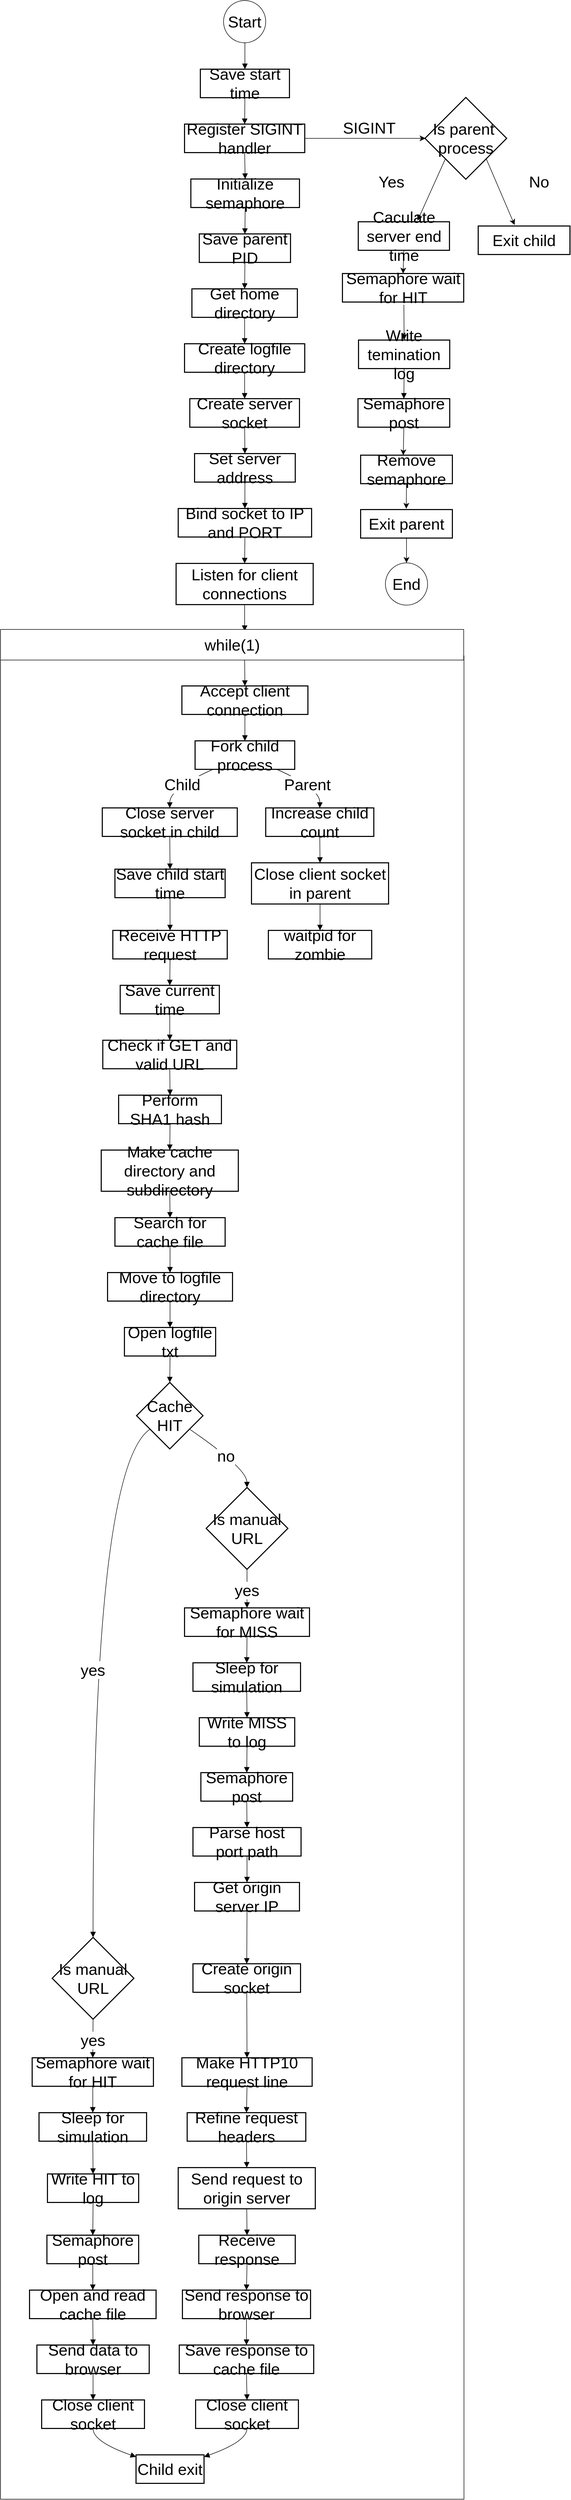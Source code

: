 <mxfile version="27.0.6">
  <diagram name="페이지-1" id="zDfLIeBpHApkDFXWpUh5">
    <mxGraphModel dx="3974" dy="2454" grid="0" gridSize="10" guides="1" tooltips="1" connect="1" arrows="1" fold="1" page="0" pageScale="1" pageWidth="827" pageHeight="1169" math="0" shadow="0">
      <root>
        <mxCell id="0" />
        <mxCell id="1" parent="0" />
        <mxCell id="IfUtFwwpCATrcM6f2Ggm-107" value="" style="rounded=0;whiteSpace=wrap;html=1;fontSize=30;" vertex="1" parent="1">
          <mxGeometry x="-35" y="1235" width="879" height="3491" as="geometry" />
        </mxCell>
        <mxCell id="IfUtFwwpCATrcM6f2Ggm-2" value="Save start time" style="whiteSpace=wrap;strokeWidth=2;fontSize=30;" vertex="1" parent="1">
          <mxGeometry x="344" y="124" width="169" height="54" as="geometry" />
        </mxCell>
        <mxCell id="IfUtFwwpCATrcM6f2Ggm-108" style="edgeStyle=none;curved=1;rounded=0;orthogonalLoop=1;jettySize=auto;html=1;exitX=1;exitY=0.5;exitDx=0;exitDy=0;fontSize=30;startSize=8;endSize=8;" edge="1" parent="1" source="IfUtFwwpCATrcM6f2Ggm-3">
          <mxGeometry relative="1" as="geometry">
            <mxPoint x="771" y="255" as="targetPoint" />
          </mxGeometry>
        </mxCell>
        <mxCell id="IfUtFwwpCATrcM6f2Ggm-3" value="Register SIGINT handler" style="whiteSpace=wrap;strokeWidth=2;fontSize=30;" vertex="1" parent="1">
          <mxGeometry x="314" y="228" width="228" height="54" as="geometry" />
        </mxCell>
        <mxCell id="IfUtFwwpCATrcM6f2Ggm-4" value="Initialize semaphore" style="whiteSpace=wrap;strokeWidth=2;fontSize=30;" vertex="1" parent="1">
          <mxGeometry x="326" y="332" width="206" height="54" as="geometry" />
        </mxCell>
        <mxCell id="IfUtFwwpCATrcM6f2Ggm-5" value="Save parent PID" style="whiteSpace=wrap;strokeWidth=2;fontSize=30;" vertex="1" parent="1">
          <mxGeometry x="342" y="436" width="173" height="54" as="geometry" />
        </mxCell>
        <mxCell id="IfUtFwwpCATrcM6f2Ggm-6" value="Get home directory" style="whiteSpace=wrap;strokeWidth=2;fontSize=30;" vertex="1" parent="1">
          <mxGeometry x="328" y="540" width="200" height="54" as="geometry" />
        </mxCell>
        <mxCell id="IfUtFwwpCATrcM6f2Ggm-7" value="Create logfile directory" style="whiteSpace=wrap;strokeWidth=2;fontSize=30;" vertex="1" parent="1">
          <mxGeometry x="314" y="644" width="228" height="54" as="geometry" />
        </mxCell>
        <mxCell id="IfUtFwwpCATrcM6f2Ggm-8" value="Create server socket" style="whiteSpace=wrap;strokeWidth=2;fontSize=30;" vertex="1" parent="1">
          <mxGeometry x="324" y="748" width="208" height="54" as="geometry" />
        </mxCell>
        <mxCell id="IfUtFwwpCATrcM6f2Ggm-9" value="Set server address" style="whiteSpace=wrap;strokeWidth=2;fontSize=30;" vertex="1" parent="1">
          <mxGeometry x="333" y="852" width="191" height="54" as="geometry" />
        </mxCell>
        <mxCell id="IfUtFwwpCATrcM6f2Ggm-10" value="Bind socket to IP and PORT" style="whiteSpace=wrap;strokeWidth=2;fontSize=30;" vertex="1" parent="1">
          <mxGeometry x="302" y="956" width="253" height="54" as="geometry" />
        </mxCell>
        <mxCell id="IfUtFwwpCATrcM6f2Ggm-11" value="Listen for client connections" style="whiteSpace=wrap;strokeWidth=2;fontSize=30;" vertex="1" parent="1">
          <mxGeometry x="298" y="1060" width="260" height="78" as="geometry" />
        </mxCell>
        <mxCell id="IfUtFwwpCATrcM6f2Ggm-13" value="Accept client connection" style="whiteSpace=wrap;strokeWidth=2;fontSize=30;" vertex="1" parent="1">
          <mxGeometry x="309" y="1292" width="239" height="54" as="geometry" />
        </mxCell>
        <mxCell id="IfUtFwwpCATrcM6f2Ggm-14" value="Fork child process" style="whiteSpace=wrap;strokeWidth=2;fontSize=30;" vertex="1" parent="1">
          <mxGeometry x="334" y="1396" width="189" height="54" as="geometry" />
        </mxCell>
        <mxCell id="IfUtFwwpCATrcM6f2Ggm-15" value="Close server socket in child" style="whiteSpace=wrap;strokeWidth=2;fontSize=30;" vertex="1" parent="1">
          <mxGeometry x="158" y="1523" width="256" height="54" as="geometry" />
        </mxCell>
        <mxCell id="IfUtFwwpCATrcM6f2Ggm-16" value="Save child start time" style="whiteSpace=wrap;strokeWidth=2;fontSize=30;" vertex="1" parent="1">
          <mxGeometry x="182" y="1639" width="209" height="54" as="geometry" />
        </mxCell>
        <mxCell id="IfUtFwwpCATrcM6f2Ggm-17" value="Receive HTTP request" style="whiteSpace=wrap;strokeWidth=2;fontSize=30;" vertex="1" parent="1">
          <mxGeometry x="178" y="1755" width="217" height="54" as="geometry" />
        </mxCell>
        <mxCell id="IfUtFwwpCATrcM6f2Ggm-18" value="Save current time" style="whiteSpace=wrap;strokeWidth=2;fontSize=30;" vertex="1" parent="1">
          <mxGeometry x="192" y="1859" width="188" height="54" as="geometry" />
        </mxCell>
        <mxCell id="IfUtFwwpCATrcM6f2Ggm-19" value="Check if GET and valid URL" style="whiteSpace=wrap;strokeWidth=2;fontSize=30;" vertex="1" parent="1">
          <mxGeometry x="159" y="1963" width="254" height="54" as="geometry" />
        </mxCell>
        <mxCell id="IfUtFwwpCATrcM6f2Ggm-20" value="Perform SHA1 hash" style="whiteSpace=wrap;strokeWidth=2;fontSize=30;" vertex="1" parent="1">
          <mxGeometry x="189" y="2067" width="195" height="54" as="geometry" />
        </mxCell>
        <mxCell id="IfUtFwwpCATrcM6f2Ggm-21" value="Make cache directory and subdirectory" style="whiteSpace=wrap;strokeWidth=2;fontSize=30;" vertex="1" parent="1">
          <mxGeometry x="156" y="2171" width="260" height="78" as="geometry" />
        </mxCell>
        <mxCell id="IfUtFwwpCATrcM6f2Ggm-22" value="Search for cache file" style="whiteSpace=wrap;strokeWidth=2;fontSize=30;" vertex="1" parent="1">
          <mxGeometry x="182" y="2299" width="209" height="54" as="geometry" />
        </mxCell>
        <mxCell id="IfUtFwwpCATrcM6f2Ggm-23" value="Move to logfile directory" style="whiteSpace=wrap;strokeWidth=2;fontSize=30;" vertex="1" parent="1">
          <mxGeometry x="168" y="2403" width="237" height="54" as="geometry" />
        </mxCell>
        <mxCell id="IfUtFwwpCATrcM6f2Ggm-24" value="Open logfile txt" style="whiteSpace=wrap;strokeWidth=2;fontSize=30;" vertex="1" parent="1">
          <mxGeometry x="200" y="2507" width="173" height="54" as="geometry" />
        </mxCell>
        <mxCell id="IfUtFwwpCATrcM6f2Ggm-25" value="Cache HIT" style="rhombus;strokeWidth=2;whiteSpace=wrap;fontSize=30;" vertex="1" parent="1">
          <mxGeometry x="223" y="2611" width="126" height="126" as="geometry" />
        </mxCell>
        <mxCell id="IfUtFwwpCATrcM6f2Ggm-26" value="Is manual URL" style="rhombus;strokeWidth=2;whiteSpace=wrap;fontSize=30;" vertex="1" parent="1">
          <mxGeometry x="63" y="3662" width="155" height="155" as="geometry" />
        </mxCell>
        <mxCell id="IfUtFwwpCATrcM6f2Ggm-27" value="Semaphore wait for HIT" style="whiteSpace=wrap;strokeWidth=2;fontSize=30;" vertex="1" parent="1">
          <mxGeometry x="25" y="3890" width="230" height="54" as="geometry" />
        </mxCell>
        <mxCell id="IfUtFwwpCATrcM6f2Ggm-28" value="Sleep for simulation" style="whiteSpace=wrap;strokeWidth=2;fontSize=30;" vertex="1" parent="1">
          <mxGeometry x="38" y="3994" width="204" height="54" as="geometry" />
        </mxCell>
        <mxCell id="IfUtFwwpCATrcM6f2Ggm-29" value="Write HIT to log" style="whiteSpace=wrap;strokeWidth=2;fontSize=30;" vertex="1" parent="1">
          <mxGeometry x="54" y="4110" width="173" height="54" as="geometry" />
        </mxCell>
        <mxCell id="IfUtFwwpCATrcM6f2Ggm-30" value="Semaphore post" style="whiteSpace=wrap;strokeWidth=2;fontSize=30;" vertex="1" parent="1">
          <mxGeometry x="53" y="4226" width="174" height="54" as="geometry" />
        </mxCell>
        <mxCell id="IfUtFwwpCATrcM6f2Ggm-31" value="Open and read cache file" style="whiteSpace=wrap;strokeWidth=2;fontSize=30;" vertex="1" parent="1">
          <mxGeometry x="20" y="4330" width="240" height="54" as="geometry" />
        </mxCell>
        <mxCell id="IfUtFwwpCATrcM6f2Ggm-32" value="Send data to browser" style="whiteSpace=wrap;strokeWidth=2;fontSize=30;" vertex="1" parent="1">
          <mxGeometry x="34" y="4434" width="213" height="54" as="geometry" />
        </mxCell>
        <mxCell id="IfUtFwwpCATrcM6f2Ggm-33" value="Is manual URL" style="rhombus;strokeWidth=2;whiteSpace=wrap;fontSize=30;" vertex="1" parent="1">
          <mxGeometry x="355" y="2810" width="155" height="155" as="geometry" />
        </mxCell>
        <mxCell id="IfUtFwwpCATrcM6f2Ggm-34" value="Semaphore wait for MISS" style="whiteSpace=wrap;strokeWidth=2;fontSize=30;" vertex="1" parent="1">
          <mxGeometry x="314" y="3038" width="237" height="54" as="geometry" />
        </mxCell>
        <mxCell id="IfUtFwwpCATrcM6f2Ggm-35" value="Sleep for simulation" style="whiteSpace=wrap;strokeWidth=2;fontSize=30;" vertex="1" parent="1">
          <mxGeometry x="330" y="3142" width="204" height="54" as="geometry" />
        </mxCell>
        <mxCell id="IfUtFwwpCATrcM6f2Ggm-36" value="Write MISS to log" style="whiteSpace=wrap;strokeWidth=2;fontSize=30;" vertex="1" parent="1">
          <mxGeometry x="342" y="3246" width="181" height="54" as="geometry" />
        </mxCell>
        <mxCell id="IfUtFwwpCATrcM6f2Ggm-37" value="Semaphore post" style="whiteSpace=wrap;strokeWidth=2;fontSize=30;" vertex="1" parent="1">
          <mxGeometry x="345" y="3350" width="174" height="54" as="geometry" />
        </mxCell>
        <mxCell id="IfUtFwwpCATrcM6f2Ggm-38" value="Parse host port path" style="whiteSpace=wrap;strokeWidth=2;fontSize=30;" vertex="1" parent="1">
          <mxGeometry x="330" y="3454" width="205" height="54" as="geometry" />
        </mxCell>
        <mxCell id="IfUtFwwpCATrcM6f2Ggm-39" value="Get origin server IP" style="whiteSpace=wrap;strokeWidth=2;fontSize=30;" vertex="1" parent="1">
          <mxGeometry x="333" y="3558" width="199" height="54" as="geometry" />
        </mxCell>
        <mxCell id="IfUtFwwpCATrcM6f2Ggm-40" value="Create origin socket" style="whiteSpace=wrap;strokeWidth=2;fontSize=30;" vertex="1" parent="1">
          <mxGeometry x="330" y="3712" width="204" height="54" as="geometry" />
        </mxCell>
        <mxCell id="IfUtFwwpCATrcM6f2Ggm-41" value="Make HTTP10 request line" style="whiteSpace=wrap;strokeWidth=2;fontSize=30;" vertex="1" parent="1">
          <mxGeometry x="309" y="3890" width="247" height="54" as="geometry" />
        </mxCell>
        <mxCell id="IfUtFwwpCATrcM6f2Ggm-42" value="Refine request headers" style="whiteSpace=wrap;strokeWidth=2;fontSize=30;" vertex="1" parent="1">
          <mxGeometry x="319" y="3994" width="225" height="54" as="geometry" />
        </mxCell>
        <mxCell id="IfUtFwwpCATrcM6f2Ggm-43" value="Send request to origin server" style="whiteSpace=wrap;strokeWidth=2;fontSize=30;" vertex="1" parent="1">
          <mxGeometry x="302" y="4098" width="260" height="78" as="geometry" />
        </mxCell>
        <mxCell id="IfUtFwwpCATrcM6f2Ggm-44" value="Receive response" style="whiteSpace=wrap;strokeWidth=2;fontSize=30;" vertex="1" parent="1">
          <mxGeometry x="341" y="4226" width="183" height="54" as="geometry" />
        </mxCell>
        <mxCell id="IfUtFwwpCATrcM6f2Ggm-45" value="Send response to browser" style="whiteSpace=wrap;strokeWidth=2;fontSize=30;" vertex="1" parent="1">
          <mxGeometry x="310" y="4330" width="243" height="54" as="geometry" />
        </mxCell>
        <mxCell id="IfUtFwwpCATrcM6f2Ggm-46" value="Save response to cache file" style="whiteSpace=wrap;strokeWidth=2;fontSize=30;" vertex="1" parent="1">
          <mxGeometry x="304" y="4434" width="255" height="54" as="geometry" />
        </mxCell>
        <mxCell id="IfUtFwwpCATrcM6f2Ggm-47" value="Close client socket" style="whiteSpace=wrap;strokeWidth=2;fontSize=30;" vertex="1" parent="1">
          <mxGeometry x="43" y="4538" width="195" height="54" as="geometry" />
        </mxCell>
        <mxCell id="IfUtFwwpCATrcM6f2Ggm-48" value="Close client socket" style="whiteSpace=wrap;strokeWidth=2;fontSize=30;" vertex="1" parent="1">
          <mxGeometry x="335" y="4538" width="195" height="54" as="geometry" />
        </mxCell>
        <mxCell id="IfUtFwwpCATrcM6f2Ggm-49" value="Child exit" style="whiteSpace=wrap;strokeWidth=2;fontSize=30;" vertex="1" parent="1">
          <mxGeometry x="222" y="4642" width="129" height="54" as="geometry" />
        </mxCell>
        <mxCell id="IfUtFwwpCATrcM6f2Ggm-50" value="Increase child count" style="whiteSpace=wrap;strokeWidth=2;fontSize=30;" vertex="1" parent="1">
          <mxGeometry x="468" y="1523" width="205" height="54" as="geometry" />
        </mxCell>
        <mxCell id="IfUtFwwpCATrcM6f2Ggm-51" value="Close client socket in parent" style="whiteSpace=wrap;strokeWidth=2;fontSize=30;" vertex="1" parent="1">
          <mxGeometry x="441" y="1627" width="260" height="78" as="geometry" />
        </mxCell>
        <mxCell id="IfUtFwwpCATrcM6f2Ggm-52" value="waitpid for zombie" style="whiteSpace=wrap;strokeWidth=2;fontSize=30;" vertex="1" parent="1">
          <mxGeometry x="473" y="1755" width="196" height="54" as="geometry" />
        </mxCell>
        <mxCell id="IfUtFwwpCATrcM6f2Ggm-53" value="" style="curved=1;startArrow=none;endArrow=block;exitX=0.5;exitY=1;entryX=0.5;entryY=0;rounded=0;fontSize=30;startSize=8;endSize=8;" edge="1" parent="1" target="IfUtFwwpCATrcM6f2Ggm-2">
          <mxGeometry relative="1" as="geometry">
            <Array as="points" />
            <mxPoint x="428.5" y="74" as="sourcePoint" />
          </mxGeometry>
        </mxCell>
        <mxCell id="IfUtFwwpCATrcM6f2Ggm-54" value="" style="curved=1;startArrow=none;endArrow=block;exitX=0.5;exitY=1;entryX=0.5;entryY=0;rounded=0;fontSize=30;startSize=8;endSize=8;" edge="1" parent="1" source="IfUtFwwpCATrcM6f2Ggm-2" target="IfUtFwwpCATrcM6f2Ggm-3">
          <mxGeometry relative="1" as="geometry">
            <Array as="points" />
          </mxGeometry>
        </mxCell>
        <mxCell id="IfUtFwwpCATrcM6f2Ggm-55" value="" style="curved=1;startArrow=none;endArrow=block;exitX=0.5;exitY=1;entryX=0.5;entryY=0;rounded=0;fontSize=30;startSize=8;endSize=8;" edge="1" parent="1" source="IfUtFwwpCATrcM6f2Ggm-3" target="IfUtFwwpCATrcM6f2Ggm-4">
          <mxGeometry relative="1" as="geometry">
            <Array as="points" />
          </mxGeometry>
        </mxCell>
        <mxCell id="IfUtFwwpCATrcM6f2Ggm-56" value="" style="curved=1;startArrow=none;endArrow=block;exitX=0.5;exitY=1;entryX=0.5;entryY=0;rounded=0;fontSize=30;startSize=8;endSize=8;" edge="1" parent="1" source="IfUtFwwpCATrcM6f2Ggm-4" target="IfUtFwwpCATrcM6f2Ggm-5">
          <mxGeometry relative="1" as="geometry">
            <Array as="points" />
          </mxGeometry>
        </mxCell>
        <mxCell id="IfUtFwwpCATrcM6f2Ggm-57" value="" style="curved=1;startArrow=none;endArrow=block;exitX=0.5;exitY=1;entryX=0.5;entryY=0;rounded=0;fontSize=30;startSize=8;endSize=8;" edge="1" parent="1" source="IfUtFwwpCATrcM6f2Ggm-5" target="IfUtFwwpCATrcM6f2Ggm-6">
          <mxGeometry relative="1" as="geometry">
            <Array as="points" />
          </mxGeometry>
        </mxCell>
        <mxCell id="IfUtFwwpCATrcM6f2Ggm-58" value="" style="curved=1;startArrow=none;endArrow=block;exitX=0.5;exitY=1;entryX=0.5;entryY=0;rounded=0;fontSize=30;startSize=8;endSize=8;" edge="1" parent="1" source="IfUtFwwpCATrcM6f2Ggm-6" target="IfUtFwwpCATrcM6f2Ggm-7">
          <mxGeometry relative="1" as="geometry">
            <Array as="points" />
          </mxGeometry>
        </mxCell>
        <mxCell id="IfUtFwwpCATrcM6f2Ggm-59" value="" style="curved=1;startArrow=none;endArrow=block;exitX=0.5;exitY=1;entryX=0.5;entryY=0;rounded=0;fontSize=30;startSize=8;endSize=8;" edge="1" parent="1" source="IfUtFwwpCATrcM6f2Ggm-7" target="IfUtFwwpCATrcM6f2Ggm-8">
          <mxGeometry relative="1" as="geometry">
            <Array as="points" />
          </mxGeometry>
        </mxCell>
        <mxCell id="IfUtFwwpCATrcM6f2Ggm-60" value="" style="curved=1;startArrow=none;endArrow=block;exitX=0.5;exitY=1;entryX=0.5;entryY=0;rounded=0;fontSize=30;startSize=8;endSize=8;" edge="1" parent="1" source="IfUtFwwpCATrcM6f2Ggm-8" target="IfUtFwwpCATrcM6f2Ggm-9">
          <mxGeometry relative="1" as="geometry">
            <Array as="points" />
          </mxGeometry>
        </mxCell>
        <mxCell id="IfUtFwwpCATrcM6f2Ggm-61" value="" style="curved=1;startArrow=none;endArrow=block;exitX=0.5;exitY=1;entryX=0.5;entryY=0;rounded=0;fontSize=30;startSize=8;endSize=8;" edge="1" parent="1" source="IfUtFwwpCATrcM6f2Ggm-9" target="IfUtFwwpCATrcM6f2Ggm-10">
          <mxGeometry relative="1" as="geometry">
            <Array as="points" />
          </mxGeometry>
        </mxCell>
        <mxCell id="IfUtFwwpCATrcM6f2Ggm-62" value="" style="curved=1;startArrow=none;endArrow=block;exitX=0.5;exitY=1;entryX=0.5;entryY=0;rounded=0;fontSize=30;startSize=8;endSize=8;" edge="1" parent="1" source="IfUtFwwpCATrcM6f2Ggm-10" target="IfUtFwwpCATrcM6f2Ggm-11">
          <mxGeometry relative="1" as="geometry">
            <Array as="points" />
          </mxGeometry>
        </mxCell>
        <mxCell id="IfUtFwwpCATrcM6f2Ggm-63" value="" style="curved=1;startArrow=none;endArrow=block;exitX=0.5;exitY=1;entryX=0.5;entryY=0;rounded=0;fontSize=30;startSize=8;endSize=8;" edge="1" parent="1" source="IfUtFwwpCATrcM6f2Ggm-11">
          <mxGeometry relative="1" as="geometry">
            <Array as="points" />
            <mxPoint x="428.0" y="1188.0" as="targetPoint" />
          </mxGeometry>
        </mxCell>
        <mxCell id="IfUtFwwpCATrcM6f2Ggm-64" value="" style="curved=1;startArrow=none;endArrow=block;exitX=0.5;exitY=1;entryX=0.5;entryY=0;rounded=0;fontSize=30;startSize=8;endSize=8;" edge="1" parent="1" target="IfUtFwwpCATrcM6f2Ggm-13">
          <mxGeometry relative="1" as="geometry">
            <Array as="points" />
            <mxPoint x="428.0" y="1242" as="sourcePoint" />
          </mxGeometry>
        </mxCell>
        <mxCell id="IfUtFwwpCATrcM6f2Ggm-65" value="" style="curved=1;startArrow=none;endArrow=block;exitX=0.5;exitY=1;entryX=0.5;entryY=0;rounded=0;fontSize=30;startSize=8;endSize=8;" edge="1" parent="1" source="IfUtFwwpCATrcM6f2Ggm-13" target="IfUtFwwpCATrcM6f2Ggm-14">
          <mxGeometry relative="1" as="geometry">
            <Array as="points" />
          </mxGeometry>
        </mxCell>
        <mxCell id="IfUtFwwpCATrcM6f2Ggm-66" value="Child" style="curved=1;startArrow=none;endArrow=block;exitX=0.18;exitY=1;entryX=0.5;entryY=0;rounded=0;fontSize=30;startSize=8;endSize=8;" edge="1" parent="1" source="IfUtFwwpCATrcM6f2Ggm-14" target="IfUtFwwpCATrcM6f2Ggm-15">
          <mxGeometry relative="1" as="geometry">
            <Array as="points">
              <mxPoint x="286" y="1486" />
            </Array>
          </mxGeometry>
        </mxCell>
        <mxCell id="IfUtFwwpCATrcM6f2Ggm-67" value="" style="curved=1;startArrow=none;endArrow=block;exitX=0.5;exitY=1;entryX=0.5;entryY=0;rounded=0;fontSize=30;startSize=8;endSize=8;" edge="1" parent="1" source="IfUtFwwpCATrcM6f2Ggm-15" target="IfUtFwwpCATrcM6f2Ggm-16">
          <mxGeometry relative="1" as="geometry">
            <Array as="points" />
          </mxGeometry>
        </mxCell>
        <mxCell id="IfUtFwwpCATrcM6f2Ggm-68" value="" style="curved=1;startArrow=none;endArrow=block;exitX=0.5;exitY=1;entryX=0.5;entryY=0;rounded=0;fontSize=30;startSize=8;endSize=8;" edge="1" parent="1" source="IfUtFwwpCATrcM6f2Ggm-16" target="IfUtFwwpCATrcM6f2Ggm-17">
          <mxGeometry relative="1" as="geometry">
            <Array as="points" />
          </mxGeometry>
        </mxCell>
        <mxCell id="IfUtFwwpCATrcM6f2Ggm-69" value="" style="curved=1;startArrow=none;endArrow=block;exitX=0.5;exitY=1;entryX=0.5;entryY=0;rounded=0;fontSize=30;startSize=8;endSize=8;" edge="1" parent="1" source="IfUtFwwpCATrcM6f2Ggm-17" target="IfUtFwwpCATrcM6f2Ggm-18">
          <mxGeometry relative="1" as="geometry">
            <Array as="points" />
          </mxGeometry>
        </mxCell>
        <mxCell id="IfUtFwwpCATrcM6f2Ggm-70" value="" style="curved=1;startArrow=none;endArrow=block;exitX=0.5;exitY=1;entryX=0.5;entryY=0;rounded=0;fontSize=30;startSize=8;endSize=8;" edge="1" parent="1" source="IfUtFwwpCATrcM6f2Ggm-18" target="IfUtFwwpCATrcM6f2Ggm-19">
          <mxGeometry relative="1" as="geometry">
            <Array as="points" />
          </mxGeometry>
        </mxCell>
        <mxCell id="IfUtFwwpCATrcM6f2Ggm-71" value="" style="curved=1;startArrow=none;endArrow=block;exitX=0.5;exitY=1;entryX=0.5;entryY=0;rounded=0;fontSize=30;startSize=8;endSize=8;" edge="1" parent="1" source="IfUtFwwpCATrcM6f2Ggm-19" target="IfUtFwwpCATrcM6f2Ggm-20">
          <mxGeometry relative="1" as="geometry">
            <Array as="points" />
          </mxGeometry>
        </mxCell>
        <mxCell id="IfUtFwwpCATrcM6f2Ggm-72" value="" style="curved=1;startArrow=none;endArrow=block;exitX=0.5;exitY=1;entryX=0.5;entryY=0;rounded=0;fontSize=30;startSize=8;endSize=8;" edge="1" parent="1" source="IfUtFwwpCATrcM6f2Ggm-20" target="IfUtFwwpCATrcM6f2Ggm-21">
          <mxGeometry relative="1" as="geometry">
            <Array as="points" />
          </mxGeometry>
        </mxCell>
        <mxCell id="IfUtFwwpCATrcM6f2Ggm-73" value="" style="curved=1;startArrow=none;endArrow=block;exitX=0.5;exitY=1;entryX=0.5;entryY=0;rounded=0;fontSize=30;startSize=8;endSize=8;" edge="1" parent="1" source="IfUtFwwpCATrcM6f2Ggm-21" target="IfUtFwwpCATrcM6f2Ggm-22">
          <mxGeometry relative="1" as="geometry">
            <Array as="points" />
          </mxGeometry>
        </mxCell>
        <mxCell id="IfUtFwwpCATrcM6f2Ggm-74" value="" style="curved=1;startArrow=none;endArrow=block;exitX=0.5;exitY=1;entryX=0.5;entryY=0;rounded=0;fontSize=30;startSize=8;endSize=8;" edge="1" parent="1" source="IfUtFwwpCATrcM6f2Ggm-22" target="IfUtFwwpCATrcM6f2Ggm-23">
          <mxGeometry relative="1" as="geometry">
            <Array as="points" />
          </mxGeometry>
        </mxCell>
        <mxCell id="IfUtFwwpCATrcM6f2Ggm-75" value="" style="curved=1;startArrow=none;endArrow=block;exitX=0.5;exitY=1;entryX=0.5;entryY=0;rounded=0;fontSize=30;startSize=8;endSize=8;" edge="1" parent="1" source="IfUtFwwpCATrcM6f2Ggm-23" target="IfUtFwwpCATrcM6f2Ggm-24">
          <mxGeometry relative="1" as="geometry">
            <Array as="points" />
          </mxGeometry>
        </mxCell>
        <mxCell id="IfUtFwwpCATrcM6f2Ggm-76" value="" style="curved=1;startArrow=none;endArrow=block;exitX=0.5;exitY=1;entryX=0.5;entryY=0;rounded=0;fontSize=30;startSize=8;endSize=8;" edge="1" parent="1" source="IfUtFwwpCATrcM6f2Ggm-24" target="IfUtFwwpCATrcM6f2Ggm-25">
          <mxGeometry relative="1" as="geometry">
            <Array as="points" />
          </mxGeometry>
        </mxCell>
        <mxCell id="IfUtFwwpCATrcM6f2Ggm-77" value="yes" style="curved=1;startArrow=none;endArrow=block;exitX=0;exitY=0.84;entryX=0.5;entryY=0;rounded=0;fontSize=30;startSize=8;endSize=8;" edge="1" parent="1" source="IfUtFwwpCATrcM6f2Ggm-25" target="IfUtFwwpCATrcM6f2Ggm-26">
          <mxGeometry relative="1" as="geometry">
            <Array as="points">
              <mxPoint x="140" y="2774" />
            </Array>
          </mxGeometry>
        </mxCell>
        <mxCell id="IfUtFwwpCATrcM6f2Ggm-78" value="yes" style="curved=1;startArrow=none;endArrow=block;exitX=0.5;exitY=1;entryX=0.5;entryY=0;rounded=0;fontSize=30;startSize=8;endSize=8;" edge="1" parent="1" source="IfUtFwwpCATrcM6f2Ggm-26" target="IfUtFwwpCATrcM6f2Ggm-27">
          <mxGeometry relative="1" as="geometry">
            <Array as="points" />
          </mxGeometry>
        </mxCell>
        <mxCell id="IfUtFwwpCATrcM6f2Ggm-79" value="" style="curved=1;startArrow=none;endArrow=block;exitX=0.5;exitY=1;entryX=0.5;entryY=0;rounded=0;fontSize=30;startSize=8;endSize=8;" edge="1" parent="1" source="IfUtFwwpCATrcM6f2Ggm-27" target="IfUtFwwpCATrcM6f2Ggm-28">
          <mxGeometry relative="1" as="geometry">
            <Array as="points" />
          </mxGeometry>
        </mxCell>
        <mxCell id="IfUtFwwpCATrcM6f2Ggm-80" value="" style="curved=1;startArrow=none;endArrow=block;exitX=0.5;exitY=1;entryX=0.5;entryY=0;rounded=0;fontSize=30;startSize=8;endSize=8;" edge="1" parent="1" source="IfUtFwwpCATrcM6f2Ggm-28" target="IfUtFwwpCATrcM6f2Ggm-29">
          <mxGeometry relative="1" as="geometry">
            <Array as="points" />
          </mxGeometry>
        </mxCell>
        <mxCell id="IfUtFwwpCATrcM6f2Ggm-81" value="" style="curved=1;startArrow=none;endArrow=block;exitX=0.5;exitY=1;entryX=0.5;entryY=0;rounded=0;fontSize=30;startSize=8;endSize=8;" edge="1" parent="1" source="IfUtFwwpCATrcM6f2Ggm-29" target="IfUtFwwpCATrcM6f2Ggm-30">
          <mxGeometry relative="1" as="geometry">
            <Array as="points" />
          </mxGeometry>
        </mxCell>
        <mxCell id="IfUtFwwpCATrcM6f2Ggm-82" value="" style="curved=1;startArrow=none;endArrow=block;exitX=0.5;exitY=1;entryX=0.5;entryY=0;rounded=0;fontSize=30;startSize=8;endSize=8;" edge="1" parent="1" source="IfUtFwwpCATrcM6f2Ggm-30" target="IfUtFwwpCATrcM6f2Ggm-31">
          <mxGeometry relative="1" as="geometry">
            <Array as="points" />
          </mxGeometry>
        </mxCell>
        <mxCell id="IfUtFwwpCATrcM6f2Ggm-83" value="" style="curved=1;startArrow=none;endArrow=block;exitX=0.5;exitY=1;entryX=0.5;entryY=0;rounded=0;fontSize=30;startSize=8;endSize=8;" edge="1" parent="1" source="IfUtFwwpCATrcM6f2Ggm-31" target="IfUtFwwpCATrcM6f2Ggm-32">
          <mxGeometry relative="1" as="geometry">
            <Array as="points" />
          </mxGeometry>
        </mxCell>
        <mxCell id="IfUtFwwpCATrcM6f2Ggm-84" value="no" style="curved=1;startArrow=none;endArrow=block;exitX=1;exitY=0.84;entryX=0.5;entryY=0;rounded=0;fontSize=30;startSize=8;endSize=8;" edge="1" parent="1" source="IfUtFwwpCATrcM6f2Ggm-25" target="IfUtFwwpCATrcM6f2Ggm-33">
          <mxGeometry relative="1" as="geometry">
            <Array as="points">
              <mxPoint x="432" y="2774" />
            </Array>
          </mxGeometry>
        </mxCell>
        <mxCell id="IfUtFwwpCATrcM6f2Ggm-85" value="yes" style="curved=1;startArrow=none;endArrow=block;exitX=0.5;exitY=1;entryX=0.5;entryY=0;rounded=0;fontSize=30;startSize=8;endSize=8;" edge="1" parent="1" source="IfUtFwwpCATrcM6f2Ggm-33" target="IfUtFwwpCATrcM6f2Ggm-34">
          <mxGeometry relative="1" as="geometry">
            <Array as="points" />
          </mxGeometry>
        </mxCell>
        <mxCell id="IfUtFwwpCATrcM6f2Ggm-86" value="" style="curved=1;startArrow=none;endArrow=block;exitX=0.5;exitY=1;entryX=0.5;entryY=0;rounded=0;fontSize=30;startSize=8;endSize=8;" edge="1" parent="1" source="IfUtFwwpCATrcM6f2Ggm-34" target="IfUtFwwpCATrcM6f2Ggm-35">
          <mxGeometry relative="1" as="geometry">
            <Array as="points" />
          </mxGeometry>
        </mxCell>
        <mxCell id="IfUtFwwpCATrcM6f2Ggm-87" value="" style="curved=1;startArrow=none;endArrow=block;exitX=0.5;exitY=1;entryX=0.5;entryY=0;rounded=0;fontSize=30;startSize=8;endSize=8;" edge="1" parent="1" source="IfUtFwwpCATrcM6f2Ggm-35" target="IfUtFwwpCATrcM6f2Ggm-36">
          <mxGeometry relative="1" as="geometry">
            <Array as="points" />
          </mxGeometry>
        </mxCell>
        <mxCell id="IfUtFwwpCATrcM6f2Ggm-88" value="" style="curved=1;startArrow=none;endArrow=block;exitX=0.5;exitY=1;entryX=0.5;entryY=0;rounded=0;fontSize=30;startSize=8;endSize=8;" edge="1" parent="1" source="IfUtFwwpCATrcM6f2Ggm-36" target="IfUtFwwpCATrcM6f2Ggm-37">
          <mxGeometry relative="1" as="geometry">
            <Array as="points" />
          </mxGeometry>
        </mxCell>
        <mxCell id="IfUtFwwpCATrcM6f2Ggm-89" value="" style="curved=1;startArrow=none;endArrow=block;exitX=0.5;exitY=1;entryX=0.5;entryY=0;rounded=0;fontSize=30;startSize=8;endSize=8;" edge="1" parent="1" source="IfUtFwwpCATrcM6f2Ggm-37" target="IfUtFwwpCATrcM6f2Ggm-38">
          <mxGeometry relative="1" as="geometry">
            <Array as="points" />
          </mxGeometry>
        </mxCell>
        <mxCell id="IfUtFwwpCATrcM6f2Ggm-90" value="" style="curved=1;startArrow=none;endArrow=block;exitX=0.5;exitY=1;entryX=0.5;entryY=0;rounded=0;fontSize=30;startSize=8;endSize=8;" edge="1" parent="1" source="IfUtFwwpCATrcM6f2Ggm-38" target="IfUtFwwpCATrcM6f2Ggm-39">
          <mxGeometry relative="1" as="geometry">
            <Array as="points" />
          </mxGeometry>
        </mxCell>
        <mxCell id="IfUtFwwpCATrcM6f2Ggm-91" value="" style="curved=1;startArrow=none;endArrow=block;exitX=0.5;exitY=1;entryX=0.5;entryY=0.01;rounded=0;fontSize=30;startSize=8;endSize=8;" edge="1" parent="1" source="IfUtFwwpCATrcM6f2Ggm-39" target="IfUtFwwpCATrcM6f2Ggm-40">
          <mxGeometry relative="1" as="geometry">
            <Array as="points" />
          </mxGeometry>
        </mxCell>
        <mxCell id="IfUtFwwpCATrcM6f2Ggm-92" value="" style="curved=1;startArrow=none;endArrow=block;exitX=0.5;exitY=1.01;entryX=0.5;entryY=0;rounded=0;fontSize=30;startSize=8;endSize=8;" edge="1" parent="1" source="IfUtFwwpCATrcM6f2Ggm-40" target="IfUtFwwpCATrcM6f2Ggm-41">
          <mxGeometry relative="1" as="geometry">
            <Array as="points" />
          </mxGeometry>
        </mxCell>
        <mxCell id="IfUtFwwpCATrcM6f2Ggm-93" value="" style="curved=1;startArrow=none;endArrow=block;exitX=0.5;exitY=1;entryX=0.5;entryY=0;rounded=0;fontSize=30;startSize=8;endSize=8;" edge="1" parent="1" source="IfUtFwwpCATrcM6f2Ggm-41" target="IfUtFwwpCATrcM6f2Ggm-42">
          <mxGeometry relative="1" as="geometry">
            <Array as="points" />
          </mxGeometry>
        </mxCell>
        <mxCell id="IfUtFwwpCATrcM6f2Ggm-94" value="" style="curved=1;startArrow=none;endArrow=block;exitX=0.5;exitY=1;entryX=0.5;entryY=0;rounded=0;fontSize=30;startSize=8;endSize=8;" edge="1" parent="1" source="IfUtFwwpCATrcM6f2Ggm-42" target="IfUtFwwpCATrcM6f2Ggm-43">
          <mxGeometry relative="1" as="geometry">
            <Array as="points" />
          </mxGeometry>
        </mxCell>
        <mxCell id="IfUtFwwpCATrcM6f2Ggm-95" value="" style="curved=1;startArrow=none;endArrow=block;exitX=0.5;exitY=1;entryX=0.5;entryY=0;rounded=0;fontSize=30;startSize=8;endSize=8;" edge="1" parent="1" source="IfUtFwwpCATrcM6f2Ggm-43" target="IfUtFwwpCATrcM6f2Ggm-44">
          <mxGeometry relative="1" as="geometry">
            <Array as="points" />
          </mxGeometry>
        </mxCell>
        <mxCell id="IfUtFwwpCATrcM6f2Ggm-96" value="" style="curved=1;startArrow=none;endArrow=block;exitX=0.5;exitY=1;entryX=0.5;entryY=0;rounded=0;fontSize=30;startSize=8;endSize=8;" edge="1" parent="1" source="IfUtFwwpCATrcM6f2Ggm-44" target="IfUtFwwpCATrcM6f2Ggm-45">
          <mxGeometry relative="1" as="geometry">
            <Array as="points" />
          </mxGeometry>
        </mxCell>
        <mxCell id="IfUtFwwpCATrcM6f2Ggm-97" value="" style="curved=1;startArrow=none;endArrow=block;exitX=0.5;exitY=1;entryX=0.5;entryY=0;rounded=0;fontSize=30;startSize=8;endSize=8;" edge="1" parent="1" source="IfUtFwwpCATrcM6f2Ggm-45" target="IfUtFwwpCATrcM6f2Ggm-46">
          <mxGeometry relative="1" as="geometry">
            <Array as="points" />
          </mxGeometry>
        </mxCell>
        <mxCell id="IfUtFwwpCATrcM6f2Ggm-98" value="" style="curved=1;startArrow=none;endArrow=block;exitX=0.5;exitY=1;entryX=0.5;entryY=0;rounded=0;fontSize=30;startSize=8;endSize=8;" edge="1" parent="1" source="IfUtFwwpCATrcM6f2Ggm-32" target="IfUtFwwpCATrcM6f2Ggm-47">
          <mxGeometry relative="1" as="geometry">
            <Array as="points" />
          </mxGeometry>
        </mxCell>
        <mxCell id="IfUtFwwpCATrcM6f2Ggm-99" value="" style="curved=1;startArrow=none;endArrow=block;exitX=0.5;exitY=1;entryX=0.5;entryY=0;rounded=0;fontSize=30;startSize=8;endSize=8;" edge="1" parent="1" source="IfUtFwwpCATrcM6f2Ggm-46" target="IfUtFwwpCATrcM6f2Ggm-48">
          <mxGeometry relative="1" as="geometry">
            <Array as="points" />
          </mxGeometry>
        </mxCell>
        <mxCell id="IfUtFwwpCATrcM6f2Ggm-100" value="" style="curved=1;startArrow=none;endArrow=block;exitX=0.5;exitY=0.99;entryX=0;entryY=0.07;rounded=0;fontSize=30;startSize=8;endSize=8;" edge="1" parent="1" source="IfUtFwwpCATrcM6f2Ggm-47" target="IfUtFwwpCATrcM6f2Ggm-49">
          <mxGeometry relative="1" as="geometry">
            <Array as="points">
              <mxPoint x="140" y="4617" />
            </Array>
          </mxGeometry>
        </mxCell>
        <mxCell id="IfUtFwwpCATrcM6f2Ggm-101" value="" style="curved=1;startArrow=none;endArrow=block;exitX=0.5;exitY=0.99;entryX=1;entryY=0.07;rounded=0;fontSize=30;startSize=8;endSize=8;" edge="1" parent="1" source="IfUtFwwpCATrcM6f2Ggm-48" target="IfUtFwwpCATrcM6f2Ggm-49">
          <mxGeometry relative="1" as="geometry">
            <Array as="points">
              <mxPoint x="432" y="4617" />
            </Array>
          </mxGeometry>
        </mxCell>
        <mxCell id="IfUtFwwpCATrcM6f2Ggm-102" value="Parent" style="curved=1;startArrow=none;endArrow=block;exitX=0.82;exitY=1;entryX=0.5;entryY=0;rounded=0;fontSize=30;startSize=8;endSize=8;" edge="1" parent="1" source="IfUtFwwpCATrcM6f2Ggm-14" target="IfUtFwwpCATrcM6f2Ggm-50">
          <mxGeometry relative="1" as="geometry">
            <Array as="points">
              <mxPoint x="571" y="1486" />
            </Array>
          </mxGeometry>
        </mxCell>
        <mxCell id="IfUtFwwpCATrcM6f2Ggm-103" value="" style="curved=1;startArrow=none;endArrow=block;exitX=0.5;exitY=1;entryX=0.5;entryY=0;rounded=0;fontSize=30;startSize=8;endSize=8;" edge="1" parent="1" source="IfUtFwwpCATrcM6f2Ggm-50" target="IfUtFwwpCATrcM6f2Ggm-51">
          <mxGeometry relative="1" as="geometry">
            <Array as="points" />
          </mxGeometry>
        </mxCell>
        <mxCell id="IfUtFwwpCATrcM6f2Ggm-104" value="" style="curved=1;startArrow=none;endArrow=block;exitX=0.5;exitY=1;entryX=0.5;entryY=0;rounded=0;fontSize=30;startSize=8;endSize=8;" edge="1" parent="1" source="IfUtFwwpCATrcM6f2Ggm-51" target="IfUtFwwpCATrcM6f2Ggm-52">
          <mxGeometry relative="1" as="geometry">
            <Array as="points" />
          </mxGeometry>
        </mxCell>
        <mxCell id="IfUtFwwpCATrcM6f2Ggm-105" value="Start" style="ellipse;whiteSpace=wrap;html=1;aspect=fixed;fontSize=30;" vertex="1" parent="1">
          <mxGeometry x="388" y="-6" width="80" height="80" as="geometry" />
        </mxCell>
        <mxCell id="IfUtFwwpCATrcM6f2Ggm-106" value="&lt;font&gt;while(1)&lt;/font&gt;" style="rounded=0;whiteSpace=wrap;html=1;fontSize=30;" vertex="1" parent="1">
          <mxGeometry x="-35" y="1185" width="878.5" height="58" as="geometry" />
        </mxCell>
        <mxCell id="IfUtFwwpCATrcM6f2Ggm-112" style="edgeStyle=none;curved=1;rounded=0;orthogonalLoop=1;jettySize=auto;html=1;exitX=0;exitY=1;exitDx=0;exitDy=0;fontSize=30;startSize=8;endSize=8;" edge="1" parent="1" source="IfUtFwwpCATrcM6f2Ggm-111">
          <mxGeometry relative="1" as="geometry">
            <mxPoint x="755.87" y="410.935" as="targetPoint" />
          </mxGeometry>
        </mxCell>
        <mxCell id="IfUtFwwpCATrcM6f2Ggm-113" style="edgeStyle=none;curved=1;rounded=0;orthogonalLoop=1;jettySize=auto;html=1;exitX=1;exitY=1;exitDx=0;exitDy=0;fontSize=30;startSize=8;endSize=8;" edge="1" parent="1" source="IfUtFwwpCATrcM6f2Ggm-111">
          <mxGeometry relative="1" as="geometry">
            <mxPoint x="940" y="419" as="targetPoint" />
          </mxGeometry>
        </mxCell>
        <mxCell id="IfUtFwwpCATrcM6f2Ggm-111" value="Is parent &#xa;process" style="rhombus;strokeWidth=2;whiteSpace=wrap;fontSize=30;" vertex="1" parent="1">
          <mxGeometry x="770" y="177.5" width="155" height="155" as="geometry" />
        </mxCell>
        <mxCell id="IfUtFwwpCATrcM6f2Ggm-115" value="No" style="text;html=1;align=center;verticalAlign=middle;resizable=0;points=[];autosize=1;strokeColor=none;fillColor=none;fontSize=30;" vertex="1" parent="1">
          <mxGeometry x="957.5" y="312.5" width="56" height="48" as="geometry" />
        </mxCell>
        <mxCell id="IfUtFwwpCATrcM6f2Ggm-116" value="Semaphore wait for HIT" style="whiteSpace=wrap;strokeWidth=2;fontSize=30;" vertex="1" parent="1">
          <mxGeometry x="613.5" y="511" width="230" height="54" as="geometry" />
        </mxCell>
        <mxCell id="IfUtFwwpCATrcM6f2Ggm-118" value="Write temination log" style="whiteSpace=wrap;strokeWidth=2;fontSize=30;" vertex="1" parent="1">
          <mxGeometry x="644" y="637" width="173" height="54" as="geometry" />
        </mxCell>
        <mxCell id="IfUtFwwpCATrcM6f2Ggm-127" style="edgeStyle=none;curved=1;rounded=0;orthogonalLoop=1;jettySize=auto;html=1;exitX=0.5;exitY=1;exitDx=0;exitDy=0;fontSize=30;startSize=8;endSize=8;" edge="1" parent="1" source="IfUtFwwpCATrcM6f2Ggm-119">
          <mxGeometry relative="1" as="geometry">
            <mxPoint x="728.857" y="855.091" as="targetPoint" />
          </mxGeometry>
        </mxCell>
        <mxCell id="IfUtFwwpCATrcM6f2Ggm-119" value="Semaphore post" style="whiteSpace=wrap;strokeWidth=2;fontSize=30;" vertex="1" parent="1">
          <mxGeometry x="643" y="748" width="174" height="54" as="geometry" />
        </mxCell>
        <mxCell id="IfUtFwwpCATrcM6f2Ggm-121" value="" style="curved=1;startArrow=none;endArrow=block;exitX=0.5;exitY=1;entryX=0.5;entryY=0;rounded=0;fontSize=30;startSize=8;endSize=8;" edge="1" parent="1" target="IfUtFwwpCATrcM6f2Ggm-118">
          <mxGeometry relative="1" as="geometry">
            <Array as="points" />
            <mxPoint x="730" y="570.0" as="sourcePoint" />
          </mxGeometry>
        </mxCell>
        <mxCell id="IfUtFwwpCATrcM6f2Ggm-122" value="" style="curved=1;startArrow=none;endArrow=block;exitX=0.5;exitY=1;entryX=0.5;entryY=0;rounded=0;fontSize=30;startSize=8;endSize=8;" edge="1" parent="1" source="IfUtFwwpCATrcM6f2Ggm-118" target="IfUtFwwpCATrcM6f2Ggm-119">
          <mxGeometry relative="1" as="geometry">
            <Array as="points" />
          </mxGeometry>
        </mxCell>
        <mxCell id="IfUtFwwpCATrcM6f2Ggm-126" style="edgeStyle=none;curved=1;rounded=0;orthogonalLoop=1;jettySize=auto;html=1;exitX=0.5;exitY=1;exitDx=0;exitDy=0;entryX=0.5;entryY=0;entryDx=0;entryDy=0;fontSize=30;startSize=8;endSize=8;" edge="1" parent="1" source="IfUtFwwpCATrcM6f2Ggm-125" target="IfUtFwwpCATrcM6f2Ggm-116">
          <mxGeometry relative="1" as="geometry" />
        </mxCell>
        <mxCell id="IfUtFwwpCATrcM6f2Ggm-125" value="Caculate server end time" style="whiteSpace=wrap;strokeWidth=2;fontSize=30;" vertex="1" parent="1">
          <mxGeometry x="643.5" y="413" width="173" height="54" as="geometry" />
        </mxCell>
        <mxCell id="IfUtFwwpCATrcM6f2Ggm-134" style="edgeStyle=none;curved=1;rounded=0;orthogonalLoop=1;jettySize=auto;html=1;exitX=0.5;exitY=1;exitDx=0;exitDy=0;fontSize=30;startSize=8;endSize=8;" edge="1" parent="1" source="IfUtFwwpCATrcM6f2Ggm-128">
          <mxGeometry relative="1" as="geometry">
            <mxPoint x="734.571" y="956.389" as="targetPoint" />
          </mxGeometry>
        </mxCell>
        <mxCell id="IfUtFwwpCATrcM6f2Ggm-128" value="Remove semaphore" style="whiteSpace=wrap;strokeWidth=2;fontSize=30;" vertex="1" parent="1">
          <mxGeometry x="648" y="855" width="174" height="54" as="geometry" />
        </mxCell>
        <mxCell id="IfUtFwwpCATrcM6f2Ggm-129" value="End" style="ellipse;whiteSpace=wrap;html=1;aspect=fixed;fontSize=30;" vertex="1" parent="1">
          <mxGeometry x="695" y="1059" width="80" height="80" as="geometry" />
        </mxCell>
        <mxCell id="IfUtFwwpCATrcM6f2Ggm-131" value="Exit child" style="whiteSpace=wrap;strokeWidth=2;fontSize=30;" vertex="1" parent="1">
          <mxGeometry x="871" y="421" width="174" height="54" as="geometry" />
        </mxCell>
        <mxCell id="IfUtFwwpCATrcM6f2Ggm-135" style="edgeStyle=none;curved=1;rounded=0;orthogonalLoop=1;jettySize=auto;html=1;exitX=0.5;exitY=1;exitDx=0;exitDy=0;entryX=0.5;entryY=0;entryDx=0;entryDy=0;fontSize=30;startSize=8;endSize=8;" edge="1" parent="1" source="IfUtFwwpCATrcM6f2Ggm-132" target="IfUtFwwpCATrcM6f2Ggm-129">
          <mxGeometry relative="1" as="geometry" />
        </mxCell>
        <mxCell id="IfUtFwwpCATrcM6f2Ggm-132" value="Exit parent" style="whiteSpace=wrap;strokeWidth=2;fontSize=30;" vertex="1" parent="1">
          <mxGeometry x="648" y="958" width="174" height="54" as="geometry" />
        </mxCell>
        <mxCell id="IfUtFwwpCATrcM6f2Ggm-136" value="SIGINT" style="text;html=1;align=center;verticalAlign=middle;resizable=0;points=[];autosize=1;strokeColor=none;fillColor=none;fontSize=30;" vertex="1" parent="1">
          <mxGeometry x="605" y="211" width="118" height="48" as="geometry" />
        </mxCell>
        <mxCell id="IfUtFwwpCATrcM6f2Ggm-137" value="Yes" style="text;html=1;align=center;verticalAlign=middle;resizable=0;points=[];autosize=1;strokeColor=none;fillColor=none;fontSize=30;" vertex="1" parent="1">
          <mxGeometry x="672" y="312.5" width="67" height="48" as="geometry" />
        </mxCell>
      </root>
    </mxGraphModel>
  </diagram>
</mxfile>
